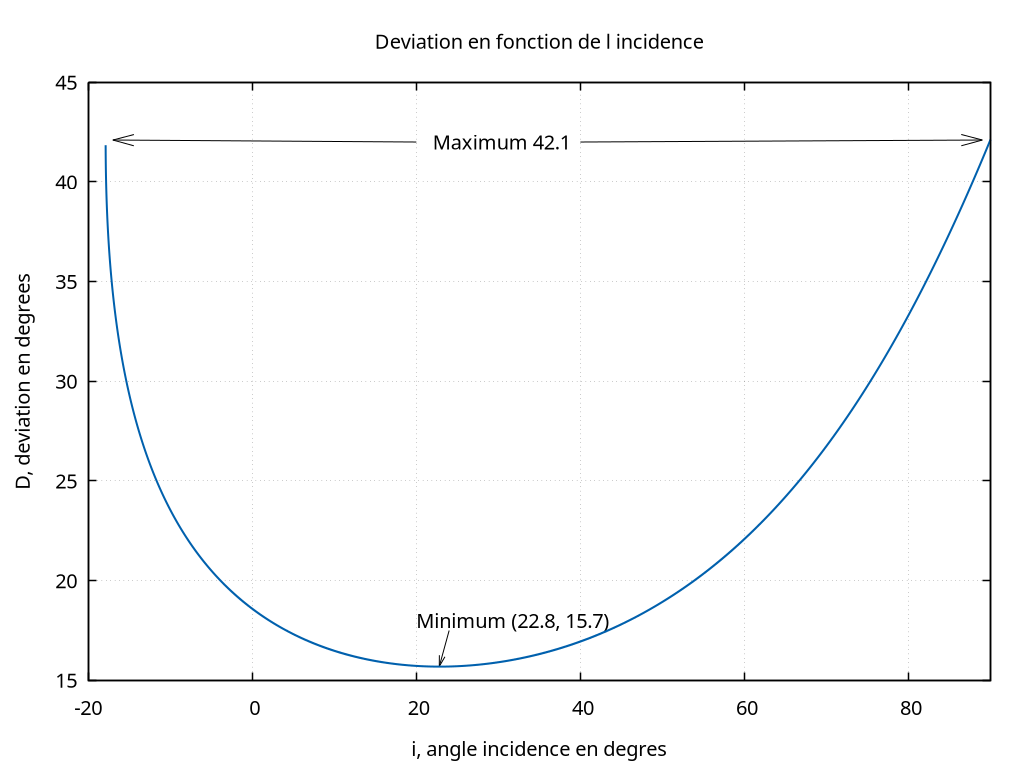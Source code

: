 
set terminal pngcairo size 1024,768 enhanced font 'Verdana,15'
#set dpi 120
set output 'Deviation.png'
set samples 100000
set grid
set angles degrees
set title 'Deviation en fonction de l incidence'
# Line width of the axes
set border linewidth 1.5
# Line styles
set style line 1 linecolor rgb '#0060ad' linetype 1 linewidth 2
#set style line 2 linecolor rgb '#dd181f' linetype 1 linewidth 2
# Legend
set key at 6.1,1.3
# Axes label
set xlabel 'i, angle incidence en degres'
set ylabel 'D, deviation en degrees'
# Axes ranges
set xrange [-20:90]
set yrange [15:45]
# Axes tics
set xtics 20 #('-2p' -2*pi, '-p' -pi, 0, 'p' pi, '2p' 2*pi)
set ytics 5
set tics scale 0.75
A = 30
n = 1.5
f(x) = x + asin(n*sin(A-asin(sin(x)/n)))-A
#g(x) = a * cos(x)
#Labels
set label 'Minimum (22.8, 15.7)' at 20,18
set arrow from 24,17.5 to 22.8,15.7
set label 'Maximum 42.1' at 22,42
set arrow from 20,42 to -17,42.1
set arrow from 40,42 to 89,42.1
# Plot
plot f(x) title 'D(i)' with lines linestyle 1
